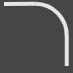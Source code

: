 <mxfile version="24.5.1" type="device">
  <diagram name="第 1 页" id="ewl9boTtj5eG1xmZE2dz">
    <mxGraphModel dx="73" dy="53" grid="1" gridSize="3.937" guides="1" tooltips="1" connect="1" arrows="1" fold="1" page="1" pageScale="1" pageWidth="48" pageHeight="48" background="#464647" math="0" shadow="0">
      <root>
        <mxCell id="0" />
        <mxCell id="1" parent="0" />
        <mxCell id="rnx2ZesQ3LvqRwgHEvtc-6" value="" style="endArrow=none;html=1;rounded=0;strokeWidth=2;strokeColor=#E6E6E6;entryX=1;entryY=0.512;entryDx=0;entryDy=0;entryPerimeter=0;" edge="1" parent="1" target="rnx2ZesQ3LvqRwgHEvtc-11">
          <mxGeometry width="50" height="50" relative="1" as="geometry">
            <mxPoint x="39.37" y="39" as="sourcePoint" />
            <mxPoint x="39" y="24" as="targetPoint" />
          </mxGeometry>
        </mxCell>
        <mxCell id="rnx2ZesQ3LvqRwgHEvtc-11" value="" style="verticalLabelPosition=bottom;verticalAlign=top;html=1;shape=mxgraph.basic.arc;startAngle=0;endAngle=0.255;fillColor=none;strokeColor=#E6E6E6;strokeWidth=2;" vertex="1" parent="1">
          <mxGeometry x="7.87" y="7.87" width="31.49" height="31.5" as="geometry" />
        </mxCell>
        <mxCell id="rnx2ZesQ3LvqRwgHEvtc-13" value="" style="endArrow=none;html=1;rounded=0;entryX=0.502;entryY=0.002;entryDx=0;entryDy=0;entryPerimeter=0;strokeWidth=2;strokeColor=#E6E6E6;" edge="1" parent="1" target="rnx2ZesQ3LvqRwgHEvtc-11">
          <mxGeometry width="50" height="50" relative="1" as="geometry">
            <mxPoint x="8" y="8" as="sourcePoint" />
            <mxPoint x="38" y="4" as="targetPoint" />
          </mxGeometry>
        </mxCell>
      </root>
    </mxGraphModel>
  </diagram>
</mxfile>
